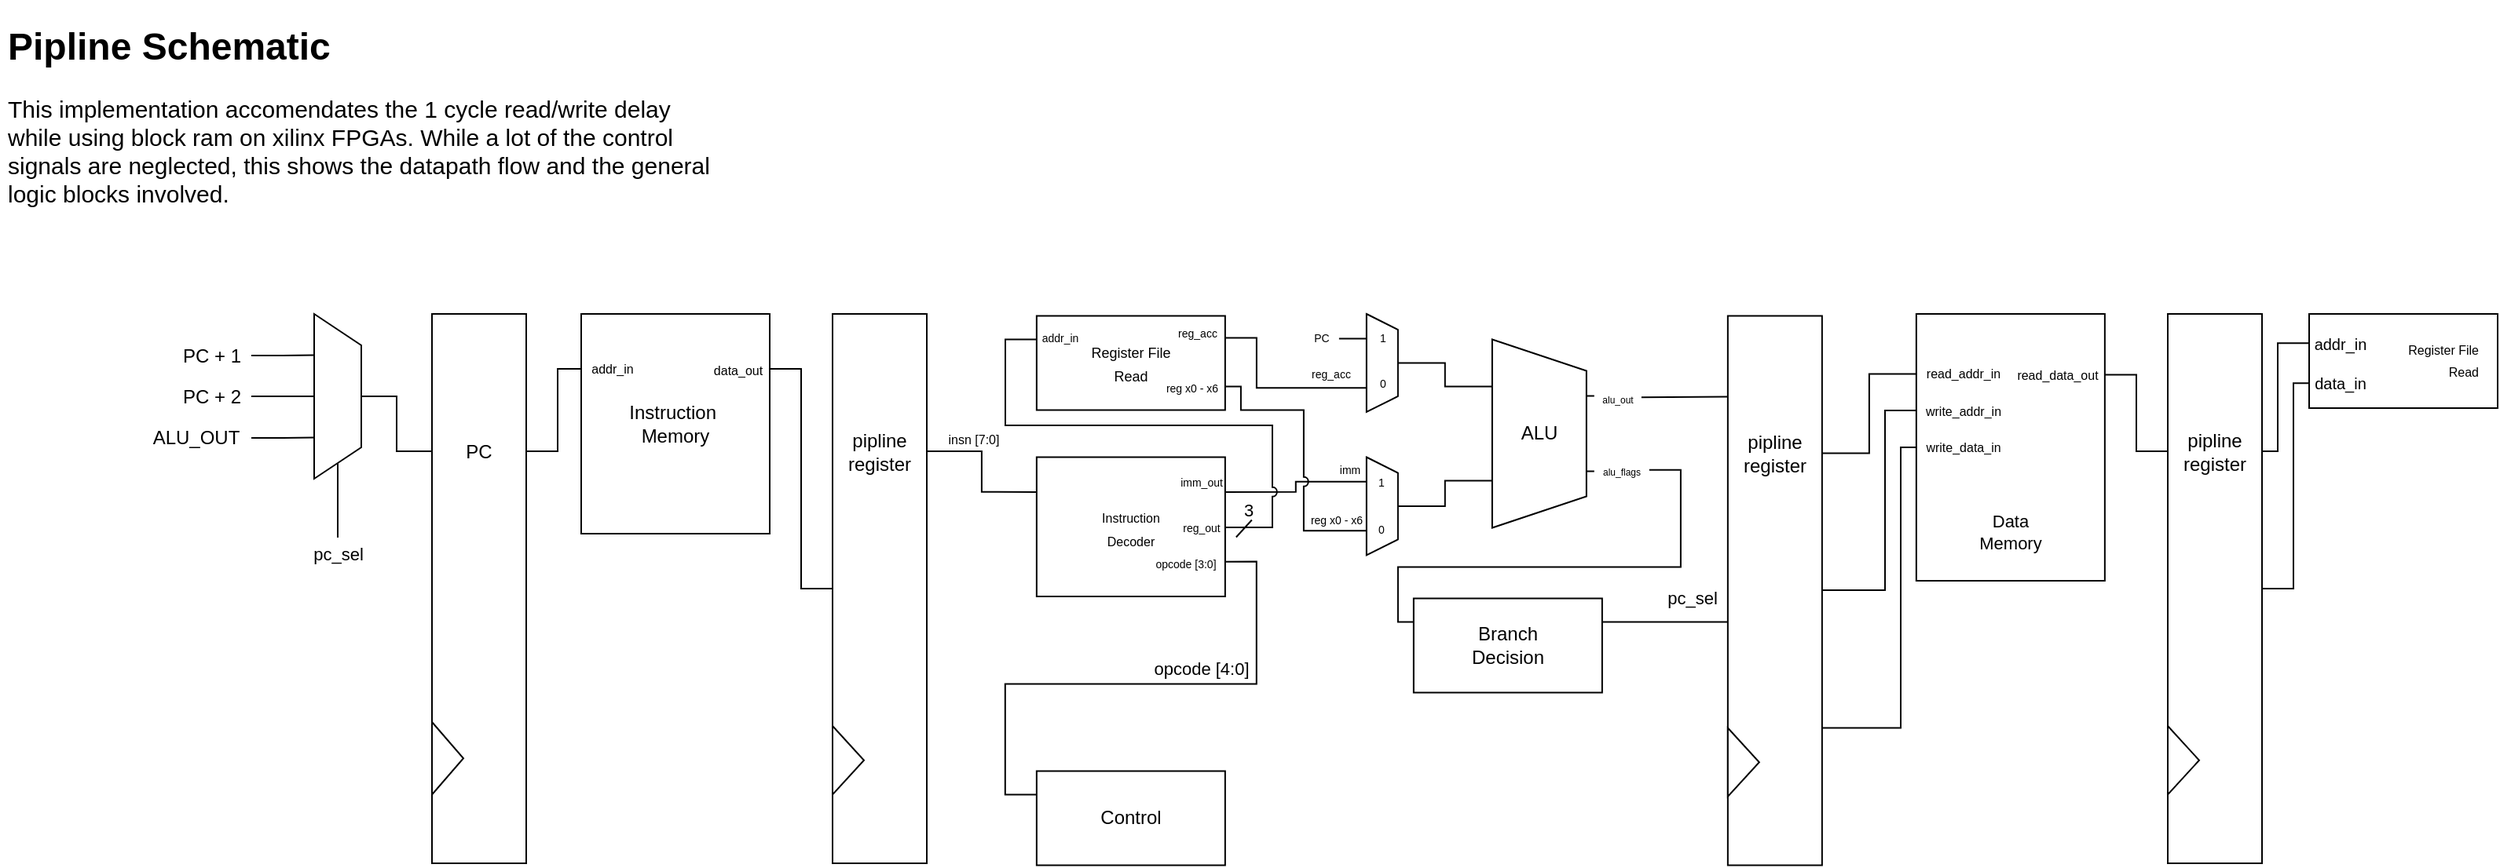 <mxfile version="22.1.11" type="device">
  <diagram name="Page-1" id="C5f-q9KIwTnNEgcXSA0X">
    <mxGraphModel dx="2072" dy="1404" grid="1" gridSize="10" guides="1" tooltips="1" connect="1" arrows="1" fold="1" page="1" pageScale="1" pageWidth="1700" pageHeight="700" math="0" shadow="0">
      <root>
        <mxCell id="0" />
        <mxCell id="1" parent="0" />
        <mxCell id="jeE5MprJbQdfb26vRbnc-1" value="&lt;h1&gt;&lt;span style=&quot;background-color: initial;&quot;&gt;Pipline Schematic&lt;/span&gt;&lt;/h1&gt;&lt;p&gt;&lt;span style=&quot;font-size: 15px; font-weight: 400;&quot;&gt;This implementation accomendates the 1 cycle read/write delay while using block ram on xilinx FPGAs. While a lot of the control signals are neglected, this shows the datapath flow and the general logic blocks involved.&lt;/span&gt;&lt;/p&gt;&lt;p style=&quot;font-size: 15px;&quot;&gt;&lt;br&gt;&lt;/p&gt;" style="text;html=1;strokeColor=none;fillColor=none;spacing=5;spacingTop=-20;whiteSpace=wrap;overflow=hidden;rounded=0;" parent="1" vertex="1">
          <mxGeometry x="40" y="50" width="460" height="130" as="geometry" />
        </mxCell>
        <mxCell id="LwA3oYYz0MGMY8bBPc8x-19" value="x" style="group" parent="1" vertex="1" connectable="0">
          <mxGeometry x="315" y="240" width="60" height="350" as="geometry" />
        </mxCell>
        <mxCell id="LwA3oYYz0MGMY8bBPc8x-10" value="" style="rounded=0;whiteSpace=wrap;html=1;container=0;" parent="LwA3oYYz0MGMY8bBPc8x-19" vertex="1">
          <mxGeometry width="60" height="350" as="geometry" />
        </mxCell>
        <mxCell id="LwA3oYYz0MGMY8bBPc8x-11" value="&lt;font style=&quot;font-size: 12px;&quot;&gt;PC&lt;/font&gt;" style="text;html=1;strokeColor=none;fillColor=none;align=center;verticalAlign=middle;whiteSpace=wrap;rounded=0;container=0;" parent="LwA3oYYz0MGMY8bBPc8x-19" vertex="1">
          <mxGeometry x="15" y="43.75" width="30" height="87.5" as="geometry" />
        </mxCell>
        <mxCell id="LwA3oYYz0MGMY8bBPc8x-18" value="" style="triangle;whiteSpace=wrap;html=1;container=0;" parent="LwA3oYYz0MGMY8bBPc8x-19" vertex="1">
          <mxGeometry y="260" width="20" height="46.25" as="geometry" />
        </mxCell>
        <mxCell id="czWufR2v6qfrCZfqMZqi-69" style="edgeStyle=orthogonalEdgeStyle;shape=connector;rounded=0;jumpStyle=arc;orthogonalLoop=1;jettySize=auto;html=1;exitX=1;exitY=0.25;exitDx=0;exitDy=0;entryX=0;entryY=0.5;entryDx=0;entryDy=0;labelBackgroundColor=default;strokeColor=default;align=center;verticalAlign=middle;fontFamily=Helvetica;fontSize=11;fontColor=default;endArrow=none;endFill=0;" parent="1" source="LwA3oYYz0MGMY8bBPc8x-20" target="LwA3oYYz0MGMY8bBPc8x-23" edge="1">
          <mxGeometry relative="1" as="geometry">
            <Array as="points">
              <mxPoint x="550" y="275" />
              <mxPoint x="550" y="415" />
            </Array>
          </mxGeometry>
        </mxCell>
        <mxCell id="LwA3oYYz0MGMY8bBPc8x-20" value="Instruction&amp;nbsp;&lt;br&gt;Memory" style="rounded=0;whiteSpace=wrap;html=1;" parent="1" vertex="1">
          <mxGeometry x="410" y="240" width="120" height="140" as="geometry" />
        </mxCell>
        <mxCell id="LwA3oYYz0MGMY8bBPc8x-22" value="" style="group" parent="1" vertex="1" connectable="0">
          <mxGeometry x="570" y="240" width="60" height="350" as="geometry" />
        </mxCell>
        <mxCell id="LwA3oYYz0MGMY8bBPc8x-23" value="" style="rounded=0;whiteSpace=wrap;html=1;container=0;" parent="LwA3oYYz0MGMY8bBPc8x-22" vertex="1">
          <mxGeometry width="60" height="350" as="geometry" />
        </mxCell>
        <mxCell id="LwA3oYYz0MGMY8bBPc8x-24" value="pipline&lt;br&gt;register" style="text;html=1;strokeColor=none;fillColor=none;align=center;verticalAlign=middle;whiteSpace=wrap;rounded=0;container=0;" parent="LwA3oYYz0MGMY8bBPc8x-22" vertex="1">
          <mxGeometry x="15" y="43.75" width="30" height="87.5" as="geometry" />
        </mxCell>
        <mxCell id="LwA3oYYz0MGMY8bBPc8x-25" value="" style="triangle;whiteSpace=wrap;html=1;container=0;" parent="LwA3oYYz0MGMY8bBPc8x-22" vertex="1">
          <mxGeometry y="262.5" width="20" height="43.75" as="geometry" />
        </mxCell>
        <mxCell id="czWufR2v6qfrCZfqMZqi-32" style="edgeStyle=orthogonalEdgeStyle;shape=connector;rounded=0;orthogonalLoop=1;jettySize=auto;html=1;exitX=1;exitY=0.25;exitDx=0;exitDy=0;entryX=0.25;entryY=1;entryDx=0;entryDy=0;labelBackgroundColor=default;strokeColor=default;align=center;verticalAlign=middle;fontFamily=Helvetica;fontSize=11;fontColor=default;endArrow=none;endFill=0;jumpStyle=arc;" parent="1" source="LwA3oYYz0MGMY8bBPc8x-26" target="czWufR2v6qfrCZfqMZqi-17" edge="1">
          <mxGeometry relative="1" as="geometry" />
        </mxCell>
        <mxCell id="czWufR2v6qfrCZfqMZqi-70" style="edgeStyle=orthogonalEdgeStyle;shape=connector;rounded=0;jumpStyle=arc;orthogonalLoop=1;jettySize=auto;html=1;exitX=1;exitY=0.75;exitDx=0;exitDy=0;labelBackgroundColor=default;strokeColor=default;align=center;verticalAlign=middle;fontFamily=Helvetica;fontSize=11;fontColor=default;endArrow=none;endFill=0;entryX=0;entryY=0.25;entryDx=0;entryDy=0;" parent="1" source="LwA3oYYz0MGMY8bBPc8x-26" target="LwA3oYYz0MGMY8bBPc8x-57" edge="1">
          <mxGeometry relative="1" as="geometry">
            <mxPoint x="829.93" y="376.11" as="targetPoint" />
            <Array as="points">
              <mxPoint x="820" y="376" />
              <mxPoint x="850" y="376" />
              <mxPoint x="850" y="311" />
              <mxPoint x="680" y="311" />
              <mxPoint x="680" y="256" />
            </Array>
          </mxGeometry>
        </mxCell>
        <mxCell id="czWufR2v6qfrCZfqMZqi-86" style="edgeStyle=orthogonalEdgeStyle;shape=connector;rounded=0;jumpStyle=arc;orthogonalLoop=1;jettySize=auto;html=1;exitX=1;exitY=0.75;exitDx=0;exitDy=0;entryX=0;entryY=0.25;entryDx=0;entryDy=0;labelBackgroundColor=default;strokeColor=default;align=center;verticalAlign=middle;fontFamily=Helvetica;fontSize=11;fontColor=default;endArrow=none;endFill=0;" parent="1" source="LwA3oYYz0MGMY8bBPc8x-26" target="LwA3oYYz0MGMY8bBPc8x-52" edge="1">
          <mxGeometry relative="1" as="geometry" />
        </mxCell>
        <mxCell id="LwA3oYYz0MGMY8bBPc8x-26" value="&lt;font style=&quot;font-size: 8px;&quot;&gt;Instruction &lt;br&gt;Decoder&lt;/font&gt;" style="rounded=0;whiteSpace=wrap;html=1;" parent="1" vertex="1">
          <mxGeometry x="699.93" y="331.25" width="120" height="88.75" as="geometry" />
        </mxCell>
        <mxCell id="czWufR2v6qfrCZfqMZqi-59" style="edgeStyle=orthogonalEdgeStyle;shape=connector;rounded=0;jumpStyle=arc;orthogonalLoop=1;jettySize=auto;html=1;exitX=1;exitY=0.25;exitDx=0;exitDy=0;labelBackgroundColor=default;strokeColor=default;align=center;verticalAlign=middle;fontFamily=Helvetica;fontSize=11;fontColor=default;endArrow=none;endFill=0;entryX=0.009;entryY=0.557;entryDx=0;entryDy=0;entryPerimeter=0;" parent="1" source="LwA3oYYz0MGMY8bBPc8x-27" target="LwA3oYYz0MGMY8bBPc8x-48" edge="1">
          <mxGeometry relative="1" as="geometry">
            <mxPoint x="1129.93" y="436.167" as="targetPoint" />
          </mxGeometry>
        </mxCell>
        <mxCell id="LwA3oYYz0MGMY8bBPc8x-27" value="Branch &lt;br&gt;Decision" style="rounded=0;whiteSpace=wrap;html=1;" parent="1" vertex="1">
          <mxGeometry x="939.93" y="421.25" width="120" height="60" as="geometry" />
        </mxCell>
        <mxCell id="LwA3oYYz0MGMY8bBPc8x-51" value="" style="rounded=0;whiteSpace=wrap;html=1;" parent="1" vertex="1">
          <mxGeometry x="1259.93" y="240" width="120" height="170" as="geometry" />
        </mxCell>
        <mxCell id="LwA3oYYz0MGMY8bBPc8x-52" value="Control" style="rounded=0;whiteSpace=wrap;html=1;" parent="1" vertex="1">
          <mxGeometry x="699.93" y="531.25" width="120" height="60" as="geometry" />
        </mxCell>
        <mxCell id="LwA3oYYz0MGMY8bBPc8x-53" value="" style="group" parent="1" vertex="1" connectable="0">
          <mxGeometry x="1420" y="240" width="60" height="350" as="geometry" />
        </mxCell>
        <mxCell id="LwA3oYYz0MGMY8bBPc8x-54" value="" style="rounded=0;whiteSpace=wrap;html=1;container=0;" parent="LwA3oYYz0MGMY8bBPc8x-53" vertex="1">
          <mxGeometry width="60" height="350" as="geometry" />
        </mxCell>
        <mxCell id="LwA3oYYz0MGMY8bBPc8x-55" value="pipline&lt;br&gt;register" style="text;html=1;strokeColor=none;fillColor=none;align=center;verticalAlign=middle;whiteSpace=wrap;rounded=0;container=0;" parent="LwA3oYYz0MGMY8bBPc8x-53" vertex="1">
          <mxGeometry x="15" y="43.75" width="30" height="87.5" as="geometry" />
        </mxCell>
        <mxCell id="LwA3oYYz0MGMY8bBPc8x-56" value="" style="triangle;whiteSpace=wrap;html=1;container=0;" parent="LwA3oYYz0MGMY8bBPc8x-53" vertex="1">
          <mxGeometry y="262.5" width="20" height="43.75" as="geometry" />
        </mxCell>
        <mxCell id="czWufR2v6qfrCZfqMZqi-20" style="edgeStyle=orthogonalEdgeStyle;shape=connector;rounded=0;orthogonalLoop=1;jettySize=auto;html=1;exitX=1;exitY=0.25;exitDx=0;exitDy=0;entryX=0.75;entryY=1;entryDx=0;entryDy=0;labelBackgroundColor=default;strokeColor=default;align=center;verticalAlign=middle;fontFamily=Helvetica;fontSize=11;fontColor=default;endArrow=none;endFill=0;" parent="1" edge="1">
          <mxGeometry relative="1" as="geometry">
            <mxPoint x="819.93" y="256.44" as="sourcePoint" />
            <mxPoint x="909.93" y="287.065" as="targetPoint" />
            <Array as="points">
              <mxPoint x="819.93" y="255.25" />
              <mxPoint x="839.93" y="255.25" />
              <mxPoint x="839.93" y="287.25" />
            </Array>
          </mxGeometry>
        </mxCell>
        <mxCell id="czWufR2v6qfrCZfqMZqi-31" style="edgeStyle=orthogonalEdgeStyle;shape=connector;rounded=0;orthogonalLoop=1;jettySize=auto;html=1;exitX=1;exitY=0.75;exitDx=0;exitDy=0;labelBackgroundColor=default;strokeColor=default;align=center;verticalAlign=middle;fontFamily=Helvetica;fontSize=11;fontColor=default;endArrow=none;endFill=0;entryX=0.75;entryY=1;entryDx=0;entryDy=0;jumpStyle=arc;" parent="1" source="LwA3oYYz0MGMY8bBPc8x-57" target="czWufR2v6qfrCZfqMZqi-17" edge="1">
          <mxGeometry relative="1" as="geometry">
            <mxPoint x="889.93" y="381.25" as="targetPoint" />
            <Array as="points">
              <mxPoint x="829.93" y="286.25" />
              <mxPoint x="829.93" y="301.25" />
              <mxPoint x="869.93" y="301.25" />
              <mxPoint x="869.93" y="378.25" />
            </Array>
          </mxGeometry>
        </mxCell>
        <mxCell id="LwA3oYYz0MGMY8bBPc8x-57" value="&lt;font style=&quot;font-size: 9px;&quot;&gt;Register File &lt;br&gt;Read&lt;/font&gt;" style="rounded=0;whiteSpace=wrap;html=1;" parent="1" vertex="1">
          <mxGeometry x="699.93" y="241.25" width="120" height="60" as="geometry" />
        </mxCell>
        <mxCell id="LwA3oYYz0MGMY8bBPc8x-58" value="" style="rounded=0;whiteSpace=wrap;html=1;" parent="1" vertex="1">
          <mxGeometry x="1510" y="240" width="120" height="60" as="geometry" />
        </mxCell>
        <mxCell id="czWufR2v6qfrCZfqMZqi-65" style="edgeStyle=orthogonalEdgeStyle;shape=connector;rounded=0;jumpStyle=arc;orthogonalLoop=1;jettySize=auto;html=1;exitX=0.5;exitY=0;exitDx=0;exitDy=0;entryX=0;entryY=0.25;entryDx=0;entryDy=0;labelBackgroundColor=default;strokeColor=default;align=center;verticalAlign=middle;fontFamily=Helvetica;fontSize=11;fontColor=default;endArrow=none;endFill=0;" parent="1" source="czWufR2v6qfrCZfqMZqi-5" target="LwA3oYYz0MGMY8bBPc8x-10" edge="1">
          <mxGeometry relative="1" as="geometry" />
        </mxCell>
        <mxCell id="czWufR2v6qfrCZfqMZqi-5" value="" style="shape=trapezoid;perimeter=trapezoidPerimeter;whiteSpace=wrap;html=1;fixedSize=1;direction=south;" parent="1" vertex="1">
          <mxGeometry x="240" y="240" width="30" height="105" as="geometry" />
        </mxCell>
        <mxCell id="czWufR2v6qfrCZfqMZqi-8" style="edgeStyle=orthogonalEdgeStyle;rounded=0;orthogonalLoop=1;jettySize=auto;html=1;exitX=1;exitY=0.5;exitDx=0;exitDy=0;entryX=0.25;entryY=1;entryDx=0;entryDy=0;endArrow=none;endFill=0;" parent="1" source="czWufR2v6qfrCZfqMZqi-7" target="czWufR2v6qfrCZfqMZqi-5" edge="1">
          <mxGeometry relative="1" as="geometry" />
        </mxCell>
        <mxCell id="czWufR2v6qfrCZfqMZqi-7" value="PC + 1" style="text;html=1;strokeColor=none;fillColor=none;align=center;verticalAlign=middle;whiteSpace=wrap;rounded=0;" parent="1" vertex="1">
          <mxGeometry x="150" y="251.5" width="50" height="30" as="geometry" />
        </mxCell>
        <mxCell id="czWufR2v6qfrCZfqMZqi-11" style="edgeStyle=orthogonalEdgeStyle;shape=connector;rounded=0;orthogonalLoop=1;jettySize=auto;html=1;exitX=1;exitY=0.5;exitDx=0;exitDy=0;entryX=0.5;entryY=1;entryDx=0;entryDy=0;labelBackgroundColor=default;strokeColor=default;align=center;verticalAlign=middle;fontFamily=Helvetica;fontSize=11;fontColor=default;endArrow=none;endFill=0;" parent="1" source="czWufR2v6qfrCZfqMZqi-9" target="czWufR2v6qfrCZfqMZqi-5" edge="1">
          <mxGeometry relative="1" as="geometry" />
        </mxCell>
        <mxCell id="czWufR2v6qfrCZfqMZqi-9" value="PC + 2" style="text;html=1;strokeColor=none;fillColor=none;align=center;verticalAlign=middle;whiteSpace=wrap;rounded=0;" parent="1" vertex="1">
          <mxGeometry x="150" y="277.5" width="50" height="30" as="geometry" />
        </mxCell>
        <mxCell id="czWufR2v6qfrCZfqMZqi-15" style="edgeStyle=orthogonalEdgeStyle;shape=connector;rounded=0;orthogonalLoop=1;jettySize=auto;html=1;exitX=1;exitY=0.5;exitDx=0;exitDy=0;entryX=0.75;entryY=1;entryDx=0;entryDy=0;labelBackgroundColor=default;strokeColor=default;align=center;verticalAlign=middle;fontFamily=Helvetica;fontSize=11;fontColor=default;endArrow=none;endFill=0;" parent="1" source="czWufR2v6qfrCZfqMZqi-13" target="czWufR2v6qfrCZfqMZqi-5" edge="1">
          <mxGeometry relative="1" as="geometry" />
        </mxCell>
        <mxCell id="czWufR2v6qfrCZfqMZqi-13" value="ALU_OUT" style="text;html=1;strokeColor=none;fillColor=none;align=center;verticalAlign=middle;whiteSpace=wrap;rounded=0;" parent="1" vertex="1">
          <mxGeometry x="130" y="311.5" width="70" height="15" as="geometry" />
        </mxCell>
        <mxCell id="czWufR2v6qfrCZfqMZqi-18" style="edgeStyle=orthogonalEdgeStyle;shape=connector;rounded=0;orthogonalLoop=1;jettySize=auto;html=1;exitX=0.5;exitY=0;exitDx=0;exitDy=0;entryX=0.25;entryY=1;entryDx=0;entryDy=0;labelBackgroundColor=default;strokeColor=default;align=center;verticalAlign=middle;fontFamily=Helvetica;fontSize=11;fontColor=default;endArrow=none;endFill=0;entryPerimeter=0;" parent="1" source="czWufR2v6qfrCZfqMZqi-16" target="czWufR2v6qfrCZfqMZqi-36" edge="1">
          <mxGeometry relative="1" as="geometry">
            <mxPoint x="969.93" y="281.25" as="targetPoint" />
          </mxGeometry>
        </mxCell>
        <mxCell id="czWufR2v6qfrCZfqMZqi-16" value="" style="shape=trapezoid;perimeter=trapezoidPerimeter;whiteSpace=wrap;html=1;fixedSize=1;direction=south;size=10;" parent="1" vertex="1">
          <mxGeometry x="909.93" y="240" width="20" height="62.5" as="geometry" />
        </mxCell>
        <mxCell id="czWufR2v6qfrCZfqMZqi-19" style="edgeStyle=orthogonalEdgeStyle;shape=connector;rounded=0;orthogonalLoop=1;jettySize=auto;html=1;exitX=0.5;exitY=0;exitDx=0;exitDy=0;entryX=0.75;entryY=1;entryDx=0;entryDy=0;labelBackgroundColor=default;strokeColor=default;align=center;verticalAlign=middle;fontFamily=Helvetica;fontSize=11;fontColor=default;endArrow=none;endFill=0;entryPerimeter=0;" parent="1" source="czWufR2v6qfrCZfqMZqi-17" target="czWufR2v6qfrCZfqMZqi-36" edge="1">
          <mxGeometry relative="1" as="geometry">
            <mxPoint x="969.93" y="351.25" as="targetPoint" />
          </mxGeometry>
        </mxCell>
        <mxCell id="czWufR2v6qfrCZfqMZqi-17" value="" style="shape=trapezoid;perimeter=trapezoidPerimeter;whiteSpace=wrap;html=1;fixedSize=1;direction=south;size=10;" parent="1" vertex="1">
          <mxGeometry x="909.93" y="331.25" width="20" height="62.5" as="geometry" />
        </mxCell>
        <mxCell id="czWufR2v6qfrCZfqMZqi-23" value="reg_acc" style="text;html=1;strokeColor=none;fillColor=none;align=center;verticalAlign=middle;whiteSpace=wrap;rounded=0;fontSize=7;fontFamily=Helvetica;fontColor=default;" parent="1" vertex="1">
          <mxGeometry x="869.93" y="273.25" width="35" height="11" as="geometry" />
        </mxCell>
        <mxCell id="czWufR2v6qfrCZfqMZqi-26" style="edgeStyle=orthogonalEdgeStyle;shape=connector;rounded=0;orthogonalLoop=1;jettySize=auto;html=1;exitX=1;exitY=0.5;exitDx=0;exitDy=0;entryX=0.25;entryY=1;entryDx=0;entryDy=0;labelBackgroundColor=default;strokeColor=default;align=center;verticalAlign=middle;fontFamily=Helvetica;fontSize=11;fontColor=default;endArrow=none;endFill=0;" parent="1" source="czWufR2v6qfrCZfqMZqi-25" target="czWufR2v6qfrCZfqMZqi-16" edge="1">
          <mxGeometry relative="1" as="geometry" />
        </mxCell>
        <mxCell id="czWufR2v6qfrCZfqMZqi-25" value="PC" style="text;html=1;strokeColor=none;fillColor=none;align=center;verticalAlign=middle;whiteSpace=wrap;rounded=0;fontSize=7;fontFamily=Helvetica;fontColor=default;" parent="1" vertex="1">
          <mxGeometry x="869.93" y="252.75" width="22.5" height="6" as="geometry" />
        </mxCell>
        <mxCell id="czWufR2v6qfrCZfqMZqi-27" value="0" style="text;html=1;strokeColor=none;fillColor=none;align=center;verticalAlign=middle;whiteSpace=wrap;rounded=0;fontSize=7;fontFamily=Helvetica;fontColor=default;" parent="1" vertex="1">
          <mxGeometry x="908.68" y="282.25" width="22.5" height="6" as="geometry" />
        </mxCell>
        <mxCell id="czWufR2v6qfrCZfqMZqi-28" value="1" style="text;html=1;strokeColor=none;fillColor=none;align=center;verticalAlign=middle;whiteSpace=wrap;rounded=0;fontSize=7;fontFamily=Helvetica;fontColor=default;" parent="1" vertex="1">
          <mxGeometry x="908.68" y="252.75" width="22.5" height="6" as="geometry" />
        </mxCell>
        <mxCell id="czWufR2v6qfrCZfqMZqi-29" value="0" style="text;html=1;strokeColor=none;fillColor=none;align=center;verticalAlign=middle;whiteSpace=wrap;rounded=0;fontSize=7;fontFamily=Helvetica;fontColor=default;" parent="1" vertex="1">
          <mxGeometry x="914.31" y="375.25" width="11.25" height="6" as="geometry" />
        </mxCell>
        <mxCell id="czWufR2v6qfrCZfqMZqi-30" value="1" style="text;html=1;strokeColor=none;fillColor=none;align=center;verticalAlign=middle;whiteSpace=wrap;rounded=0;fontSize=7;fontFamily=Helvetica;fontColor=default;" parent="1" vertex="1">
          <mxGeometry x="914.31" y="345.25" width="11.25" height="6" as="geometry" />
        </mxCell>
        <mxCell id="czWufR2v6qfrCZfqMZqi-33" value="reg x0 - x6" style="text;html=1;strokeColor=none;fillColor=none;align=center;verticalAlign=middle;whiteSpace=wrap;rounded=0;fontSize=7;fontFamily=Helvetica;fontColor=default;" parent="1" vertex="1">
          <mxGeometry x="872.93" y="366.25" width="36.25" height="11" as="geometry" />
        </mxCell>
        <mxCell id="czWufR2v6qfrCZfqMZqi-34" value="imm" style="text;html=1;strokeColor=none;fillColor=none;align=center;verticalAlign=middle;whiteSpace=wrap;rounded=0;fontSize=7;fontFamily=Helvetica;fontColor=default;" parent="1" vertex="1">
          <mxGeometry x="889.93" y="334.25" width="19.25" height="11" as="geometry" />
        </mxCell>
        <mxCell id="czWufR2v6qfrCZfqMZqi-45" style="edgeStyle=orthogonalEdgeStyle;shape=connector;rounded=0;jumpStyle=arc;orthogonalLoop=1;jettySize=auto;html=1;exitX=0.7;exitY=0;exitDx=0;exitDy=0;exitPerimeter=0;entryX=0;entryY=0.5;entryDx=0;entryDy=0;labelBackgroundColor=default;strokeColor=default;align=center;verticalAlign=middle;fontFamily=Helvetica;fontSize=11;fontColor=default;endArrow=none;endFill=0;" parent="1" source="czWufR2v6qfrCZfqMZqi-36" target="czWufR2v6qfrCZfqMZqi-44" edge="1">
          <mxGeometry relative="1" as="geometry" />
        </mxCell>
        <mxCell id="czWufR2v6qfrCZfqMZqi-51" style="edgeStyle=orthogonalEdgeStyle;shape=connector;rounded=0;jumpStyle=arc;orthogonalLoop=1;jettySize=auto;html=1;exitX=0.3;exitY=0;exitDx=0;exitDy=0;exitPerimeter=0;entryX=0;entryY=0.5;entryDx=0;entryDy=0;labelBackgroundColor=default;strokeColor=default;align=center;verticalAlign=middle;fontFamily=Helvetica;fontSize=11;fontColor=default;endArrow=none;endFill=0;" parent="1" source="czWufR2v6qfrCZfqMZqi-36" target="czWufR2v6qfrCZfqMZqi-47" edge="1">
          <mxGeometry relative="1" as="geometry" />
        </mxCell>
        <mxCell id="czWufR2v6qfrCZfqMZqi-36" value="" style="shape=trapezoid;perimeter=trapezoidPerimeter;whiteSpace=wrap;html=1;fixedSize=1;fontFamily=Helvetica;fontSize=11;fontColor=default;points=[[0,0,0,0,0],[0,0.25,0,0,0],[0,0.5,0,0,0],[0,0.75,0,0,0],[0,1,0,0,0],[0.25,1,0,0,0],[0.3,0,0,0,0],[0.5,0,0,0,0],[0.5,1,0,0,0],[0.7,0,0,0,0],[0.75,1,0,0,0],[1,0,0,0,0],[1,0.25,0,0,0],[1,0.5,0,0,0],[1,0.75,0,0,0],[1,1,0,0,0]];rotation=90;container=0;" parent="1" vertex="1">
          <mxGeometry x="959.93" y="286.25" width="120" height="60" as="geometry" />
        </mxCell>
        <mxCell id="LwA3oYYz0MGMY8bBPc8x-31" value="ALU&lt;br&gt;" style="text;html=1;strokeColor=none;fillColor=none;align=center;verticalAlign=middle;whiteSpace=wrap;rounded=0;container=0;" parent="1" vertex="1">
          <mxGeometry x="994.93" y="297.5" width="50" height="37.5" as="geometry" />
        </mxCell>
        <mxCell id="czWufR2v6qfrCZfqMZqi-57" style="edgeStyle=orthogonalEdgeStyle;shape=connector;rounded=0;jumpStyle=arc;orthogonalLoop=1;jettySize=auto;html=1;exitX=1;exitY=0.5;exitDx=0;exitDy=0;entryX=0;entryY=0.25;entryDx=0;entryDy=0;labelBackgroundColor=default;strokeColor=default;align=center;verticalAlign=middle;fontFamily=Helvetica;fontSize=11;fontColor=default;endArrow=none;endFill=0;" parent="1" source="czWufR2v6qfrCZfqMZqi-44" target="LwA3oYYz0MGMY8bBPc8x-27" edge="1">
          <mxGeometry relative="1" as="geometry">
            <Array as="points">
              <mxPoint x="1109.93" y="339.25" />
              <mxPoint x="1109.93" y="401.25" />
              <mxPoint x="929.93" y="401.25" />
              <mxPoint x="929.93" y="436.25" />
            </Array>
          </mxGeometry>
        </mxCell>
        <mxCell id="czWufR2v6qfrCZfqMZqi-44" value="&lt;font style=&quot;font-size: 6px;&quot;&gt;alu_flags&lt;/font&gt;" style="text;html=1;strokeColor=none;fillColor=none;align=center;verticalAlign=middle;whiteSpace=wrap;rounded=0;fontSize=11;fontFamily=Helvetica;fontColor=default;container=0;" parent="1" vertex="1">
          <mxGeometry x="1054.93" y="332.5" width="35" height="13.75" as="geometry" />
        </mxCell>
        <mxCell id="czWufR2v6qfrCZfqMZqi-47" value="&lt;font style=&quot;font-size: 6px;&quot;&gt;alu_out&lt;/font&gt;" style="text;html=1;strokeColor=none;fillColor=none;align=center;verticalAlign=middle;whiteSpace=wrap;rounded=0;fontSize=11;fontFamily=Helvetica;fontColor=default;container=0;" parent="1" vertex="1">
          <mxGeometry x="1054.93" y="286.25" width="30" height="13.75" as="geometry" />
        </mxCell>
        <mxCell id="LwA3oYYz0MGMY8bBPc8x-48" value="" style="rounded=0;whiteSpace=wrap;html=1;container=0;" parent="1" vertex="1">
          <mxGeometry x="1139.93" y="241.25" width="60" height="350" as="geometry" />
        </mxCell>
        <mxCell id="LwA3oYYz0MGMY8bBPc8x-49" value="pipline&lt;br&gt;register" style="text;html=1;strokeColor=none;fillColor=none;align=center;verticalAlign=middle;whiteSpace=wrap;rounded=0;container=0;" parent="1" vertex="1">
          <mxGeometry x="1154.93" y="285" width="30" height="87.5" as="geometry" />
        </mxCell>
        <mxCell id="LwA3oYYz0MGMY8bBPc8x-50" value="" style="triangle;whiteSpace=wrap;html=1;container=0;" parent="1" vertex="1">
          <mxGeometry x="1139.93" y="503.75" width="20" height="43.75" as="geometry" />
        </mxCell>
        <mxCell id="czWufR2v6qfrCZfqMZqi-54" style="edgeStyle=orthogonalEdgeStyle;shape=connector;rounded=0;jumpStyle=arc;orthogonalLoop=1;jettySize=auto;html=1;exitX=1;exitY=0.5;exitDx=0;exitDy=0;entryX=0.002;entryY=0.147;entryDx=0;entryDy=0;entryPerimeter=0;labelBackgroundColor=default;strokeColor=default;align=center;verticalAlign=middle;fontFamily=Helvetica;fontSize=11;fontColor=default;endArrow=none;endFill=0;" parent="1" source="czWufR2v6qfrCZfqMZqi-47" target="LwA3oYYz0MGMY8bBPc8x-48" edge="1">
          <mxGeometry relative="1" as="geometry" />
        </mxCell>
        <mxCell id="czWufR2v6qfrCZfqMZqi-60" value="pc_sel" style="text;html=1;strokeColor=none;fillColor=none;align=center;verticalAlign=middle;whiteSpace=wrap;rounded=0;fontSize=11;fontFamily=Helvetica;fontColor=default;" parent="1" vertex="1">
          <mxGeometry x="1094.93" y="411.25" width="45" height="20" as="geometry" />
        </mxCell>
        <mxCell id="czWufR2v6qfrCZfqMZqi-63" style="edgeStyle=orthogonalEdgeStyle;shape=connector;rounded=0;jumpStyle=arc;orthogonalLoop=1;jettySize=auto;html=1;entryX=1;entryY=0.5;entryDx=0;entryDy=0;labelBackgroundColor=default;strokeColor=default;align=center;verticalAlign=middle;fontFamily=Helvetica;fontSize=11;fontColor=default;endArrow=none;endFill=0;" parent="1" source="czWufR2v6qfrCZfqMZqi-62" target="czWufR2v6qfrCZfqMZqi-5" edge="1">
          <mxGeometry relative="1" as="geometry" />
        </mxCell>
        <mxCell id="czWufR2v6qfrCZfqMZqi-62" value="pc_sel" style="text;html=1;strokeColor=none;fillColor=none;align=center;verticalAlign=middle;whiteSpace=wrap;rounded=0;fontSize=11;fontFamily=Helvetica;fontColor=default;" parent="1" vertex="1">
          <mxGeometry x="232.5" y="382.5" width="45" height="20" as="geometry" />
        </mxCell>
        <mxCell id="czWufR2v6qfrCZfqMZqi-66" value="&lt;font style=&quot;font-size: 8px;&quot;&gt;addr_in&lt;/font&gt;" style="text;html=1;strokeColor=none;fillColor=none;align=center;verticalAlign=middle;whiteSpace=wrap;rounded=0;fontSize=11;fontFamily=Helvetica;fontColor=default;" parent="1" vertex="1">
          <mxGeometry x="410" y="264.5" width="40" height="18.5" as="geometry" />
        </mxCell>
        <mxCell id="czWufR2v6qfrCZfqMZqi-67" style="edgeStyle=orthogonalEdgeStyle;shape=connector;rounded=0;jumpStyle=arc;orthogonalLoop=1;jettySize=auto;html=1;exitX=1;exitY=0.25;exitDx=0;exitDy=0;entryX=0;entryY=0.25;entryDx=0;entryDy=0;labelBackgroundColor=default;strokeColor=default;align=center;verticalAlign=middle;fontFamily=Helvetica;fontSize=11;fontColor=default;endArrow=none;endFill=0;" parent="1" source="LwA3oYYz0MGMY8bBPc8x-10" target="LwA3oYYz0MGMY8bBPc8x-20" edge="1">
          <mxGeometry relative="1" as="geometry" />
        </mxCell>
        <mxCell id="czWufR2v6qfrCZfqMZqi-68" value="&lt;span style=&quot;font-size: 8px;&quot;&gt;data_out&lt;/span&gt;" style="text;html=1;strokeColor=none;fillColor=none;align=center;verticalAlign=middle;whiteSpace=wrap;rounded=0;fontSize=11;fontFamily=Helvetica;fontColor=default;" parent="1" vertex="1">
          <mxGeometry x="490" y="265.25" width="40" height="18.5" as="geometry" />
        </mxCell>
        <mxCell id="czWufR2v6qfrCZfqMZqi-71" value="&lt;font style=&quot;font-size: 7px;&quot;&gt;imm_out&lt;/font&gt;" style="text;html=1;strokeColor=none;fillColor=none;align=center;verticalAlign=middle;whiteSpace=wrap;rounded=0;fontSize=11;fontFamily=Helvetica;fontColor=default;" parent="1" vertex="1">
          <mxGeometry x="789.93" y="341.25" width="30" height="10" as="geometry" />
        </mxCell>
        <mxCell id="czWufR2v6qfrCZfqMZqi-72" value="&lt;font style=&quot;font-size: 7px;&quot;&gt;reg_out&lt;/font&gt;" style="text;html=1;strokeColor=none;fillColor=none;align=center;verticalAlign=middle;whiteSpace=wrap;rounded=0;fontSize=11;fontFamily=Helvetica;fontColor=default;" parent="1" vertex="1">
          <mxGeometry x="789.93" y="370" width="30" height="10" as="geometry" />
        </mxCell>
        <mxCell id="czWufR2v6qfrCZfqMZqi-76" value="" style="endArrow=none;html=1;rounded=0;labelBackgroundColor=default;strokeColor=default;align=center;verticalAlign=middle;fontFamily=Helvetica;fontSize=11;fontColor=default;shape=connector;jumpStyle=none;" parent="1" edge="1">
          <mxGeometry width="50" height="50" relative="1" as="geometry">
            <mxPoint x="826.93" y="382.25" as="sourcePoint" />
            <mxPoint x="836.93" y="371.25" as="targetPoint" />
          </mxGeometry>
        </mxCell>
        <mxCell id="czWufR2v6qfrCZfqMZqi-80" value="3" style="text;html=1;strokeColor=none;fillColor=none;align=center;verticalAlign=middle;whiteSpace=wrap;rounded=0;fontSize=11;fontFamily=Helvetica;fontColor=default;" parent="1" vertex="1">
          <mxGeometry x="829.93" y="360" width="10" height="10" as="geometry" />
        </mxCell>
        <mxCell id="czWufR2v6qfrCZfqMZqi-81" value="reg_acc" style="text;html=1;strokeColor=none;fillColor=none;align=center;verticalAlign=middle;whiteSpace=wrap;rounded=0;fontSize=7;fontFamily=Helvetica;fontColor=default;" parent="1" vertex="1">
          <mxGeometry x="784.93" y="247.75" width="35" height="11" as="geometry" />
        </mxCell>
        <mxCell id="czWufR2v6qfrCZfqMZqi-82" value="reg x0 - x6" style="text;html=1;strokeColor=none;fillColor=none;align=center;verticalAlign=middle;whiteSpace=wrap;rounded=0;fontSize=7;fontFamily=Helvetica;fontColor=default;" parent="1" vertex="1">
          <mxGeometry x="779.93" y="282.25" width="37.5" height="11" as="geometry" />
        </mxCell>
        <mxCell id="czWufR2v6qfrCZfqMZqi-83" value="addr_in" style="text;html=1;strokeColor=none;fillColor=none;align=center;verticalAlign=middle;whiteSpace=wrap;rounded=0;fontSize=7;fontFamily=Helvetica;fontColor=default;" parent="1" vertex="1">
          <mxGeometry x="699.93" y="250.25" width="30" height="11" as="geometry" />
        </mxCell>
        <mxCell id="czWufR2v6qfrCZfqMZqi-84" style="edgeStyle=orthogonalEdgeStyle;shape=connector;rounded=0;jumpStyle=arc;orthogonalLoop=1;jettySize=auto;html=1;exitX=1;exitY=0.25;exitDx=0;exitDy=0;entryX=0;entryY=0.25;entryDx=0;entryDy=0;labelBackgroundColor=default;strokeColor=default;align=center;verticalAlign=middle;fontFamily=Helvetica;fontSize=11;fontColor=default;endArrow=none;endFill=0;" parent="1" source="LwA3oYYz0MGMY8bBPc8x-23" target="LwA3oYYz0MGMY8bBPc8x-26" edge="1">
          <mxGeometry relative="1" as="geometry" />
        </mxCell>
        <mxCell id="czWufR2v6qfrCZfqMZqi-85" value="&lt;font style=&quot;font-size: 8px;&quot;&gt;insn [7:0]&lt;/font&gt;" style="text;html=1;strokeColor=none;fillColor=none;align=center;verticalAlign=middle;whiteSpace=wrap;rounded=0;fontSize=11;fontFamily=Helvetica;fontColor=default;" parent="1" vertex="1">
          <mxGeometry x="640" y="314.12" width="40" height="9.75" as="geometry" />
        </mxCell>
        <mxCell id="czWufR2v6qfrCZfqMZqi-87" value="opcode [4:0]" style="text;html=1;strokeColor=none;fillColor=none;align=center;verticalAlign=middle;whiteSpace=wrap;rounded=0;fontSize=11;fontFamily=Helvetica;fontColor=default;" parent="1" vertex="1">
          <mxGeometry x="769.93" y="451.25" width="70" height="30" as="geometry" />
        </mxCell>
        <mxCell id="czWufR2v6qfrCZfqMZqi-88" value="&lt;font style=&quot;font-size: 7px;&quot;&gt;opcode [3:0]&lt;/font&gt;" style="text;html=1;strokeColor=none;fillColor=none;align=center;verticalAlign=middle;whiteSpace=wrap;rounded=0;fontSize=11;fontFamily=Helvetica;fontColor=default;" parent="1" vertex="1">
          <mxGeometry x="770" y="392.5" width="50" height="10" as="geometry" />
        </mxCell>
        <mxCell id="czWufR2v6qfrCZfqMZqi-95" style="edgeStyle=orthogonalEdgeStyle;shape=connector;rounded=0;jumpStyle=arc;orthogonalLoop=1;jettySize=auto;html=1;exitX=1;exitY=0.5;exitDx=0;exitDy=0;entryX=0;entryY=0.25;entryDx=0;entryDy=0;labelBackgroundColor=default;strokeColor=default;align=center;verticalAlign=middle;fontFamily=Helvetica;fontSize=11;fontColor=default;endArrow=none;endFill=0;" parent="1" source="czWufR2v6qfrCZfqMZqi-89" target="LwA3oYYz0MGMY8bBPc8x-54" edge="1">
          <mxGeometry relative="1" as="geometry" />
        </mxCell>
        <mxCell id="czWufR2v6qfrCZfqMZqi-89" value="read_data_out" style="text;html=1;strokeColor=none;fillColor=none;align=center;verticalAlign=middle;whiteSpace=wrap;rounded=0;fontSize=8;fontFamily=Helvetica;fontColor=default;" parent="1" vertex="1">
          <mxGeometry x="1320" y="268.75" width="60" height="20" as="geometry" />
        </mxCell>
        <mxCell id="czWufR2v6qfrCZfqMZqi-96" style="edgeStyle=orthogonalEdgeStyle;shape=connector;rounded=0;jumpStyle=arc;orthogonalLoop=1;jettySize=auto;html=1;exitX=0;exitY=0.5;exitDx=0;exitDy=0;entryX=1;entryY=0.25;entryDx=0;entryDy=0;labelBackgroundColor=default;strokeColor=default;align=center;verticalAlign=middle;fontFamily=Helvetica;fontSize=11;fontColor=default;endArrow=none;endFill=0;" parent="1" source="czWufR2v6qfrCZfqMZqi-90" target="LwA3oYYz0MGMY8bBPc8x-48" edge="1">
          <mxGeometry relative="1" as="geometry" />
        </mxCell>
        <mxCell id="czWufR2v6qfrCZfqMZqi-90" value="read_addr_in" style="text;html=1;strokeColor=none;fillColor=none;align=center;verticalAlign=middle;whiteSpace=wrap;rounded=0;fontSize=8;fontFamily=Helvetica;fontColor=default;" parent="1" vertex="1">
          <mxGeometry x="1260" y="268.25" width="60" height="20" as="geometry" />
        </mxCell>
        <mxCell id="czWufR2v6qfrCZfqMZqi-97" style="edgeStyle=orthogonalEdgeStyle;shape=connector;rounded=0;jumpStyle=arc;orthogonalLoop=1;jettySize=auto;html=1;labelBackgroundColor=default;strokeColor=default;align=center;verticalAlign=middle;fontFamily=Helvetica;fontSize=11;fontColor=default;endArrow=none;endFill=0;" parent="1" source="czWufR2v6qfrCZfqMZqi-91" target="LwA3oYYz0MGMY8bBPc8x-48" edge="1">
          <mxGeometry relative="1" as="geometry">
            <Array as="points">
              <mxPoint x="1240" y="302" />
              <mxPoint x="1240" y="416" />
            </Array>
          </mxGeometry>
        </mxCell>
        <mxCell id="czWufR2v6qfrCZfqMZqi-91" value="write_addr_in" style="text;html=1;strokeColor=none;fillColor=none;align=center;verticalAlign=middle;whiteSpace=wrap;rounded=0;fontSize=8;fontFamily=Helvetica;fontColor=default;" parent="1" vertex="1">
          <mxGeometry x="1259.93" y="291.5" width="60.07" height="20" as="geometry" />
        </mxCell>
        <mxCell id="czWufR2v6qfrCZfqMZqi-98" style="edgeStyle=orthogonalEdgeStyle;shape=connector;rounded=0;jumpStyle=arc;orthogonalLoop=1;jettySize=auto;html=1;exitX=0;exitY=0.5;exitDx=0;exitDy=0;entryX=1;entryY=0.75;entryDx=0;entryDy=0;labelBackgroundColor=default;strokeColor=default;align=center;verticalAlign=middle;fontFamily=Helvetica;fontSize=11;fontColor=default;endArrow=none;endFill=0;" parent="1" source="czWufR2v6qfrCZfqMZqi-92" target="LwA3oYYz0MGMY8bBPc8x-48" edge="1">
          <mxGeometry relative="1" as="geometry">
            <Array as="points">
              <mxPoint x="1250" y="325" />
              <mxPoint x="1250" y="504" />
            </Array>
          </mxGeometry>
        </mxCell>
        <mxCell id="czWufR2v6qfrCZfqMZqi-92" value="write_data_in" style="text;html=1;strokeColor=none;fillColor=none;align=center;verticalAlign=middle;whiteSpace=wrap;rounded=0;fontSize=8;fontFamily=Helvetica;fontColor=default;" parent="1" vertex="1">
          <mxGeometry x="1259.93" y="315" width="60.07" height="20" as="geometry" />
        </mxCell>
        <mxCell id="czWufR2v6qfrCZfqMZqi-93" value="Data Memory" style="text;html=1;strokeColor=none;fillColor=none;align=center;verticalAlign=middle;whiteSpace=wrap;rounded=0;fontSize=11;fontFamily=Helvetica;fontColor=default;" parent="1" vertex="1">
          <mxGeometry x="1290" y="363.75" width="60" height="30" as="geometry" />
        </mxCell>
        <mxCell id="czWufR2v6qfrCZfqMZqi-102" style="edgeStyle=orthogonalEdgeStyle;shape=connector;rounded=0;jumpStyle=arc;orthogonalLoop=1;jettySize=auto;html=1;exitX=0;exitY=0.5;exitDx=0;exitDy=0;entryX=1;entryY=0.25;entryDx=0;entryDy=0;labelBackgroundColor=default;strokeColor=default;align=center;verticalAlign=middle;fontFamily=Helvetica;fontSize=11;fontColor=default;endArrow=none;endFill=0;" parent="1" source="czWufR2v6qfrCZfqMZqi-99" target="LwA3oYYz0MGMY8bBPc8x-54" edge="1">
          <mxGeometry relative="1" as="geometry">
            <Array as="points">
              <mxPoint x="1490" y="259" />
              <mxPoint x="1490" y="328" />
            </Array>
          </mxGeometry>
        </mxCell>
        <mxCell id="czWufR2v6qfrCZfqMZqi-99" value="addr_in" style="text;html=1;strokeColor=none;fillColor=none;align=center;verticalAlign=middle;whiteSpace=wrap;rounded=0;fontSize=10;fontFamily=Helvetica;fontColor=default;" parent="1" vertex="1">
          <mxGeometry x="1510" y="250.25" width="40" height="16.75" as="geometry" />
        </mxCell>
        <mxCell id="czWufR2v6qfrCZfqMZqi-103" style="edgeStyle=orthogonalEdgeStyle;shape=connector;rounded=0;jumpStyle=arc;orthogonalLoop=1;jettySize=auto;html=1;exitX=0;exitY=0.5;exitDx=0;exitDy=0;entryX=1;entryY=0.5;entryDx=0;entryDy=0;labelBackgroundColor=default;strokeColor=default;align=center;verticalAlign=middle;fontFamily=Helvetica;fontSize=11;fontColor=default;endArrow=none;endFill=0;" parent="1" source="czWufR2v6qfrCZfqMZqi-100" target="LwA3oYYz0MGMY8bBPc8x-54" edge="1">
          <mxGeometry relative="1" as="geometry">
            <Array as="points">
              <mxPoint x="1500" y="284" />
              <mxPoint x="1500" y="415" />
            </Array>
          </mxGeometry>
        </mxCell>
        <mxCell id="czWufR2v6qfrCZfqMZqi-100" value="data_in" style="text;html=1;strokeColor=none;fillColor=none;align=center;verticalAlign=middle;whiteSpace=wrap;rounded=0;fontSize=10;fontFamily=Helvetica;fontColor=default;" parent="1" vertex="1">
          <mxGeometry x="1510" y="276.75" width="40" height="14.75" as="geometry" />
        </mxCell>
        <mxCell id="czWufR2v6qfrCZfqMZqi-104" value="&lt;font style=&quot;font-size: 8px;&quot;&gt;Register File Read&lt;/font&gt;" style="text;html=1;strokeColor=none;fillColor=none;align=right;verticalAlign=middle;whiteSpace=wrap;rounded=0;fontSize=11;fontFamily=Helvetica;fontColor=default;" parent="1" vertex="1">
          <mxGeometry x="1560" y="253.75" width="60" height="30" as="geometry" />
        </mxCell>
      </root>
    </mxGraphModel>
  </diagram>
</mxfile>
